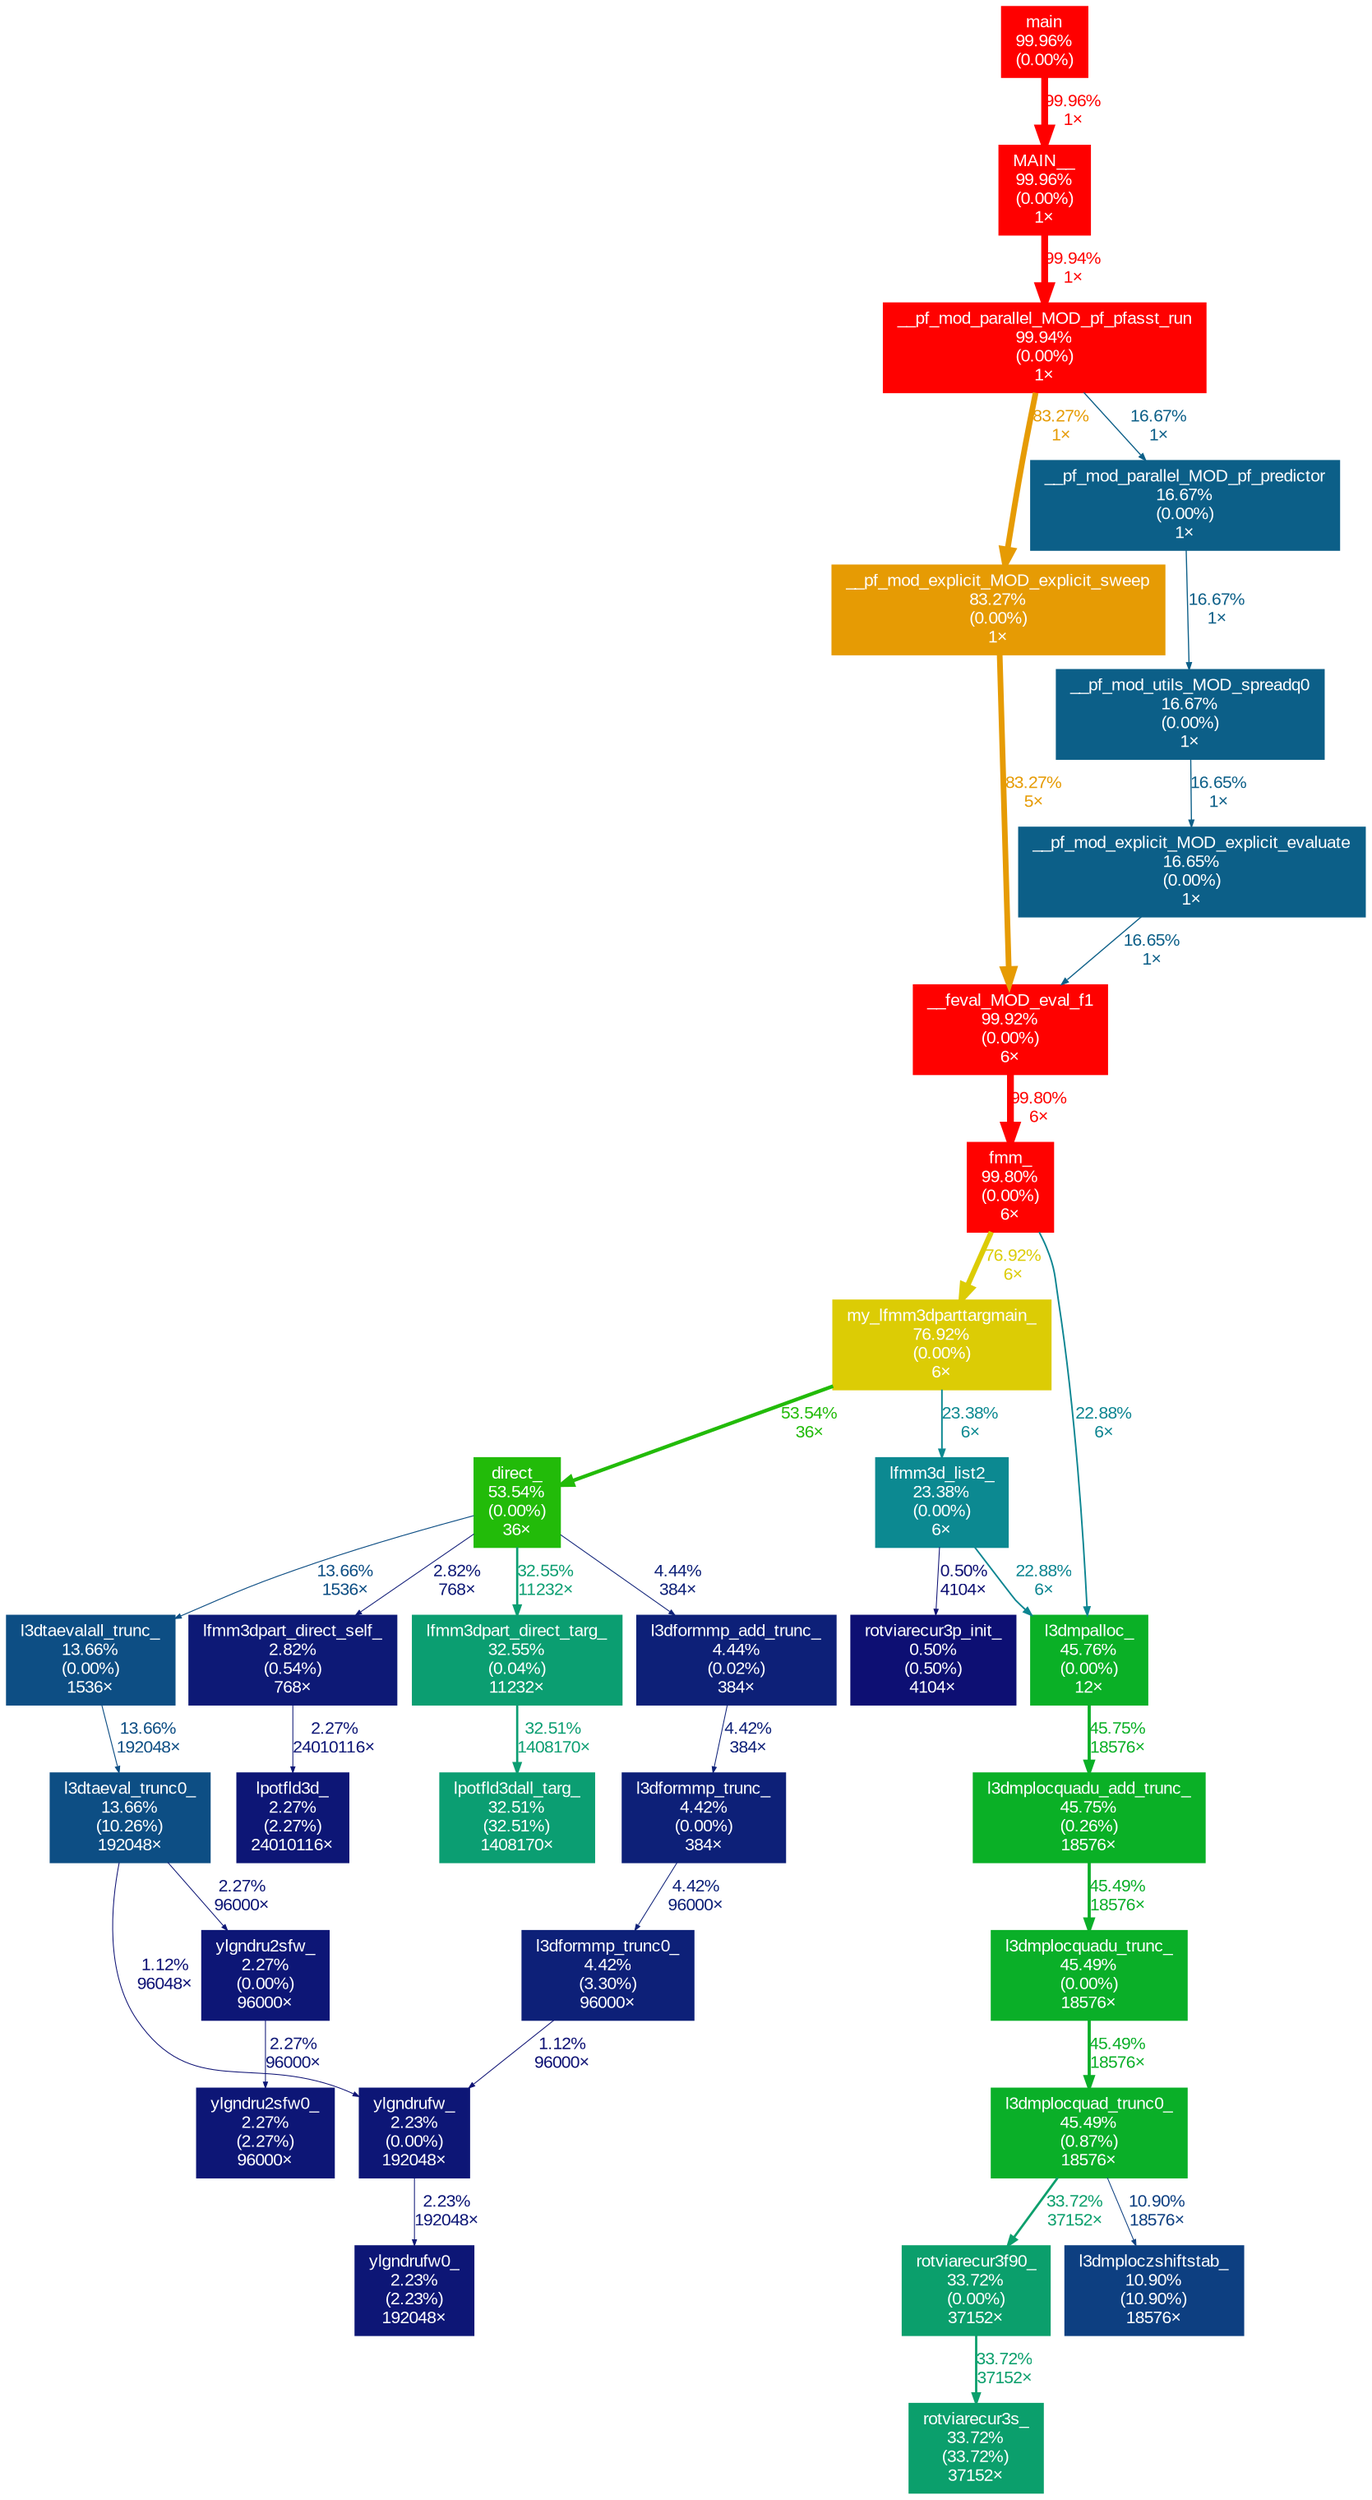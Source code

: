 digraph {
	graph [ranksep=0.25, fontname=Arial, nodesep=0.125];
	node [fontname=Arial, style=filled, height=0, width=0, shape=box, fontcolor=white];
	edge [fontname=Arial];
	1 [color="#ff0000", fontcolor="#ffffff", fontsize="10.00", label="MAIN__\n99.96%\n(0.00%)\n1×"];
	1 -> 3 [color="#ff0100", label="99.94%\n1×", arrowsize="1.00", fontsize="10.00", fontcolor="#ff0100", labeldistance="4.00", penwidth="4.00"];
	2 [color="#ff0000", fontcolor="#ffffff", fontsize="10.00", label="main\n99.96%\n(0.00%)"];
	2 -> 1 [color="#ff0000", label="99.96%\n1×", arrowsize="1.00", fontsize="10.00", fontcolor="#ff0000", labeldistance="4.00", penwidth="4.00"];
	3 [color="#ff0100", fontcolor="#ffffff", fontsize="10.00", label="__pf_mod_parallel_MOD_pf_pfasst_run\n99.94%\n(0.00%)\n1×"];
	3 -> 6 [color="#e69b04", label="83.27%\n1×", arrowsize="0.91", fontsize="10.00", fontcolor="#e69b04", labeldistance="3.33", penwidth="3.33"];
	3 -> 18 [color="#0c5f88", label="16.67%\n1×", arrowsize="0.41", fontsize="10.00", fontcolor="#0c5f88", labeldistance="0.67", penwidth="0.67"];
	4 [color="#ff0100", fontcolor="#ffffff", fontsize="10.00", label="__feval_MOD_eval_f1\n99.92%\n(0.00%)\n6×"];
	4 -> 5 [color="#ff0200", label="99.80%\n6×", arrowsize="1.00", fontsize="10.00", fontcolor="#ff0200", labeldistance="3.99", penwidth="3.99"];
	5 [color="#ff0200", fontcolor="#ffffff", fontsize="10.00", label="fmm_\n99.80%\n(0.00%)\n6×"];
	5 -> 7 [color="#dccc05", label="76.92%\n6×", arrowsize="0.88", fontsize="10.00", fontcolor="#dccc05", labeldistance="3.08", penwidth="3.08"];
	5 -> 9 [color="#0c8591", label="22.88%\n6×", arrowsize="0.48", fontsize="10.00", fontcolor="#0c8591", labeldistance="0.92", penwidth="0.92"];
	6 [color="#e69b04", fontcolor="#ffffff", fontsize="10.00", label="__pf_mod_explicit_MOD_explicit_sweep\n83.27%\n(0.00%)\n1×"];
	6 -> 4 [color="#e69b04", label="83.27%\n5×", arrowsize="0.91", fontsize="10.00", fontcolor="#e69b04", labeldistance="3.33", penwidth="3.33"];
	7 [color="#dccc05", fontcolor="#ffffff", fontsize="10.00", label="my_lfmm3dparttargmain_\n76.92%\n(0.00%)\n6×"];
	7 -> 8 [color="#22bb09", label="53.54%\n36×", arrowsize="0.73", fontsize="10.00", fontcolor="#22bb09", labeldistance="2.14", penwidth="2.14"];
	7 -> 17 [color="#0c8991", label="23.38%\n6×", arrowsize="0.48", fontsize="10.00", fontcolor="#0c8991", labeldistance="0.94", penwidth="0.94"];
	8 [color="#22bb09", fontcolor="#ffffff", fontsize="10.00", label="direct_\n53.54%\n(0.00%)\n36×"];
	8 -> 15 [color="#0b9e71", label="32.55%\n11232×", arrowsize="0.57", fontsize="10.00", fontcolor="#0b9e71", labeldistance="1.30", penwidth="1.30"];
	8 -> 22 [color="#0d4e84", label="13.66%\n1536×", arrowsize="0.37", fontsize="10.00", fontcolor="#0d4e84", labeldistance="0.55", penwidth="0.55"];
	8 -> 24 [color="#0d2078", label="4.44%\n384×", arrowsize="0.35", fontsize="10.00", fontcolor="#0d2078", labeldistance="0.50", penwidth="0.50"];
	8 -> 27 [color="#0d1976", label="2.82%\n768×", arrowsize="0.35", fontsize="10.00", fontcolor="#0d1976", labeldistance="0.50", penwidth="0.50"];
	9 [color="#0ab026", fontcolor="#ffffff", fontsize="10.00", label="l3dmpalloc_\n45.76%\n(0.00%)\n12×"];
	9 -> 10 [color="#0ab026", label="45.75%\n18576×", arrowsize="0.68", fontsize="10.00", fontcolor="#0ab026", labeldistance="1.83", penwidth="1.83"];
	10 [color="#0ab026", fontcolor="#ffffff", fontsize="10.00", label="l3dmplocquadu_add_trunc_\n45.75%\n(0.26%)\n18576×"];
	10 -> 12 [color="#0aaf28", label="45.49%\n18576×", arrowsize="0.67", fontsize="10.00", fontcolor="#0aaf28", labeldistance="1.82", penwidth="1.82"];
	11 [color="#0aaf28", fontcolor="#ffffff", fontsize="10.00", label="l3dmplocquad_trunc0_\n45.49%\n(0.87%)\n18576×"];
	11 -> 13 [color="#0b9f6c", label="33.72%\n37152×", arrowsize="0.58", fontsize="10.00", fontcolor="#0b9f6c", labeldistance="1.35", penwidth="1.35"];
	11 -> 23 [color="#0d3f81", label="10.90%\n18576×", arrowsize="0.35", fontsize="10.00", fontcolor="#0d3f81", labeldistance="0.50", penwidth="0.50"];
	12 [color="#0aaf28", fontcolor="#ffffff", fontsize="10.00", label="l3dmplocquadu_trunc_\n45.49%\n(0.00%)\n18576×"];
	12 -> 11 [color="#0aaf28", label="45.49%\n18576×", arrowsize="0.67", fontsize="10.00", fontcolor="#0aaf28", labeldistance="1.82", penwidth="1.82"];
	13 [color="#0b9f6c", fontcolor="#ffffff", fontsize="10.00", label="rotviarecur3f90_\n33.72%\n(0.00%)\n37152×"];
	13 -> 14 [color="#0b9f6c", label="33.72%\n37152×", arrowsize="0.58", fontsize="10.00", fontcolor="#0b9f6c", labeldistance="1.35", penwidth="1.35"];
	14 [color="#0b9f6c", fontcolor="#ffffff", fontsize="10.00", label="rotviarecur3s_\n33.72%\n(33.72%)\n37152×"];
	15 [color="#0b9e71", fontcolor="#ffffff", fontsize="10.00", label="lfmm3dpart_direct_targ_\n32.55%\n(0.04%)\n11232×"];
	15 -> 16 [color="#0b9e72", label="32.51%\n1408170×", arrowsize="0.57", fontsize="10.00", fontcolor="#0b9e72", labeldistance="1.30", penwidth="1.30"];
	16 [color="#0b9e72", fontcolor="#ffffff", fontsize="10.00", label="lpotfld3dall_targ_\n32.51%\n(32.51%)\n1408170×"];
	17 [color="#0c8991", fontcolor="#ffffff", fontsize="10.00", label="lfmm3d_list2_\n23.38%\n(0.00%)\n6×"];
	17 -> 9 [color="#0c8591", label="22.88%\n6×", arrowsize="0.48", fontsize="10.00", fontcolor="#0c8591", labeldistance="0.92", penwidth="0.92"];
	17 -> 33 [color="#0d0f73", label="0.50%\n4104×", arrowsize="0.35", fontsize="10.00", fontcolor="#0d0f73", labeldistance="0.50", penwidth="0.50"];
	18 [color="#0c5f88", fontcolor="#ffffff", fontsize="10.00", label="__pf_mod_parallel_MOD_pf_predictor\n16.67%\n(0.00%)\n1×"];
	18 -> 19 [color="#0c5f88", label="16.67%\n1×", arrowsize="0.41", fontsize="10.00", fontcolor="#0c5f88", labeldistance="0.67", penwidth="0.67"];
	19 [color="#0c5f88", fontcolor="#ffffff", fontsize="10.00", label="__pf_mod_utils_MOD_spreadq0\n16.67%\n(0.00%)\n1×"];
	19 -> 20 [color="#0c5f88", label="16.65%\n1×", arrowsize="0.41", fontsize="10.00", fontcolor="#0c5f88", labeldistance="0.67", penwidth="0.67"];
	20 [color="#0c5f88", fontcolor="#ffffff", fontsize="10.00", label="__pf_mod_explicit_MOD_explicit_evaluate\n16.65%\n(0.00%)\n1×"];
	20 -> 4 [color="#0c5f88", label="16.65%\n1×", arrowsize="0.41", fontsize="10.00", fontcolor="#0c5f88", labeldistance="0.67", penwidth="0.67"];
	21 [color="#0d4e84", fontcolor="#ffffff", fontsize="10.00", label="l3dtaeval_trunc0_\n13.66%\n(10.26%)\n192048×"];
	21 -> 32 [color="#0d1174", label="1.12%\n96048×", arrowsize="0.35", fontsize="10.00", fontcolor="#0d1174", labeldistance="0.50", penwidth="0.50"];
	21 -> 30 [color="#0d1676", label="2.27%\n96000×", arrowsize="0.35", fontsize="10.00", fontcolor="#0d1676", labeldistance="0.50", penwidth="0.50"];
	22 [color="#0d4e84", fontcolor="#ffffff", fontsize="10.00", label="l3dtaevalall_trunc_\n13.66%\n(0.00%)\n1536×"];
	22 -> 21 [color="#0d4e84", label="13.66%\n192048×", arrowsize="0.37", fontsize="10.00", fontcolor="#0d4e84", labeldistance="0.55", penwidth="0.55"];
	23 [color="#0d3f81", fontcolor="#ffffff", fontsize="10.00", label="l3dmploczshiftstab_\n10.90%\n(10.90%)\n18576×"];
	24 [color="#0d2078", fontcolor="#ffffff", fontsize="10.00", label="l3dformmp_add_trunc_\n4.44%\n(0.02%)\n384×"];
	24 -> 26 [color="#0d2078", label="4.42%\n384×", arrowsize="0.35", fontsize="10.00", fontcolor="#0d2078", labeldistance="0.50", penwidth="0.50"];
	25 [color="#0d2078", fontcolor="#ffffff", fontsize="10.00", label="l3dformmp_trunc0_\n4.42%\n(3.30%)\n96000×"];
	25 -> 32 [color="#0d1174", label="1.12%\n96000×", arrowsize="0.35", fontsize="10.00", fontcolor="#0d1174", labeldistance="0.50", penwidth="0.50"];
	26 [color="#0d2078", fontcolor="#ffffff", fontsize="10.00", label="l3dformmp_trunc_\n4.42%\n(0.00%)\n384×"];
	26 -> 25 [color="#0d2078", label="4.42%\n96000×", arrowsize="0.35", fontsize="10.00", fontcolor="#0d2078", labeldistance="0.50", penwidth="0.50"];
	27 [color="#0d1976", fontcolor="#ffffff", fontsize="10.00", label="lfmm3dpart_direct_self_\n2.82%\n(0.54%)\n768×"];
	27 -> 28 [color="#0d1676", label="2.27%\n24010116×", arrowsize="0.35", fontsize="10.00", fontcolor="#0d1676", labeldistance="0.50", penwidth="0.50"];
	28 [color="#0d1676", fontcolor="#ffffff", fontsize="10.00", label="lpotfld3d_\n2.27%\n(2.27%)\n24010116×"];
	29 [color="#0d1676", fontcolor="#ffffff", fontsize="10.00", label="ylgndru2sfw0_\n2.27%\n(2.27%)\n96000×"];
	30 [color="#0d1676", fontcolor="#ffffff", fontsize="10.00", label="ylgndru2sfw_\n2.27%\n(0.00%)\n96000×"];
	30 -> 29 [color="#0d1676", label="2.27%\n96000×", arrowsize="0.35", fontsize="10.00", fontcolor="#0d1676", labeldistance="0.50", penwidth="0.50"];
	31 [color="#0d1676", fontcolor="#ffffff", fontsize="10.00", label="ylgndrufw0_\n2.23%\n(2.23%)\n192048×"];
	32 [color="#0d1676", fontcolor="#ffffff", fontsize="10.00", label="ylgndrufw_\n2.23%\n(0.00%)\n192048×"];
	32 -> 31 [color="#0d1676", label="2.23%\n192048×", arrowsize="0.35", fontsize="10.00", fontcolor="#0d1676", labeldistance="0.50", penwidth="0.50"];
	33 [color="#0d0f73", fontcolor="#ffffff", fontsize="10.00", label="rotviarecur3p_init_\n0.50%\n(0.50%)\n4104×"];
}
